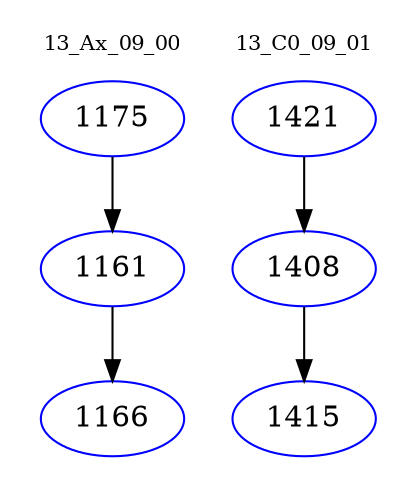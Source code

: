 digraph{
subgraph cluster_0 {
color = white
label = "13_Ax_09_00";
fontsize=10;
T0_1175 [label="1175", color="blue"]
T0_1175 -> T0_1161 [color="black"]
T0_1161 [label="1161", color="blue"]
T0_1161 -> T0_1166 [color="black"]
T0_1166 [label="1166", color="blue"]
}
subgraph cluster_1 {
color = white
label = "13_C0_09_01";
fontsize=10;
T1_1421 [label="1421", color="blue"]
T1_1421 -> T1_1408 [color="black"]
T1_1408 [label="1408", color="blue"]
T1_1408 -> T1_1415 [color="black"]
T1_1415 [label="1415", color="blue"]
}
}
